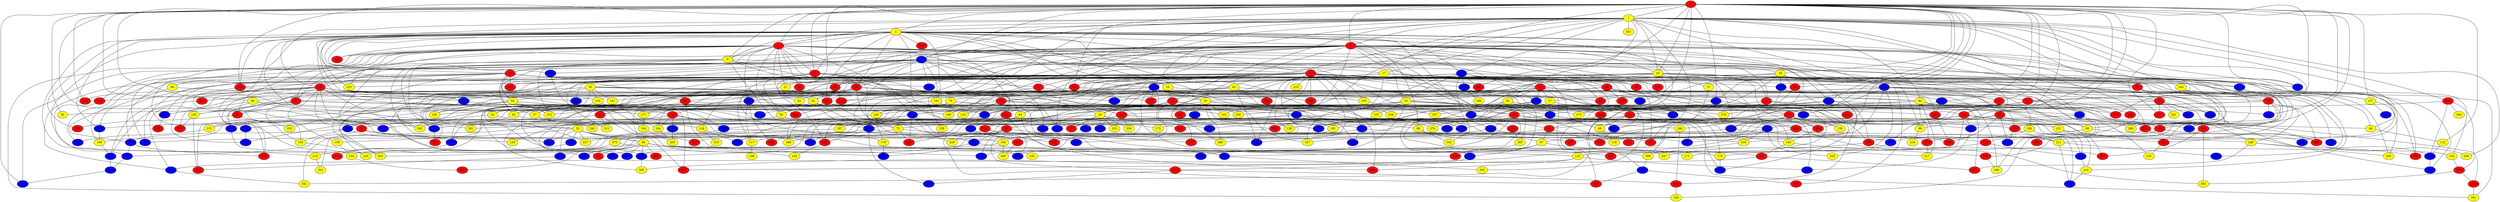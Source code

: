 graph {
0 [style = filled fillcolor = red];
1 [style = filled fillcolor = yellow];
2 [style = filled fillcolor = yellow];
3 [style = filled fillcolor = red];
4 [style = filled fillcolor = blue];
5 [style = filled fillcolor = red];
6 [style = filled fillcolor = blue];
7 [style = filled fillcolor = red];
8 [style = filled fillcolor = yellow];
9 [style = filled fillcolor = blue];
10 [style = filled fillcolor = yellow];
11 [style = filled fillcolor = red];
12 [style = filled fillcolor = red];
13 [style = filled fillcolor = red];
14 [style = filled fillcolor = red];
15 [style = filled fillcolor = yellow];
16 [style = filled fillcolor = red];
17 [style = filled fillcolor = yellow];
18 [style = filled fillcolor = yellow];
19 [style = filled fillcolor = red];
20 [style = filled fillcolor = yellow];
21 [style = filled fillcolor = yellow];
22 [style = filled fillcolor = red];
23 [style = filled fillcolor = red];
24 [style = filled fillcolor = blue];
25 [style = filled fillcolor = red];
26 [style = filled fillcolor = yellow];
27 [style = filled fillcolor = yellow];
28 [style = filled fillcolor = red];
29 [style = filled fillcolor = red];
30 [style = filled fillcolor = yellow];
31 [style = filled fillcolor = red];
32 [style = filled fillcolor = blue];
33 [style = filled fillcolor = yellow];
34 [style = filled fillcolor = red];
35 [style = filled fillcolor = red];
36 [style = filled fillcolor = blue];
37 [style = filled fillcolor = yellow];
38 [style = filled fillcolor = blue];
39 [style = filled fillcolor = red];
40 [style = filled fillcolor = blue];
41 [style = filled fillcolor = blue];
42 [style = filled fillcolor = yellow];
43 [style = filled fillcolor = yellow];
44 [style = filled fillcolor = yellow];
45 [style = filled fillcolor = yellow];
46 [style = filled fillcolor = yellow];
47 [style = filled fillcolor = red];
48 [style = filled fillcolor = blue];
49 [style = filled fillcolor = red];
50 [style = filled fillcolor = yellow];
51 [style = filled fillcolor = red];
52 [style = filled fillcolor = yellow];
53 [style = filled fillcolor = yellow];
54 [style = filled fillcolor = red];
55 [style = filled fillcolor = red];
56 [style = filled fillcolor = red];
57 [style = filled fillcolor = yellow];
58 [style = filled fillcolor = yellow];
59 [style = filled fillcolor = blue];
60 [style = filled fillcolor = red];
61 [style = filled fillcolor = red];
62 [style = filled fillcolor = yellow];
63 [style = filled fillcolor = red];
64 [style = filled fillcolor = yellow];
65 [style = filled fillcolor = red];
66 [style = filled fillcolor = yellow];
67 [style = filled fillcolor = yellow];
68 [style = filled fillcolor = red];
69 [style = filled fillcolor = yellow];
70 [style = filled fillcolor = red];
71 [style = filled fillcolor = red];
72 [style = filled fillcolor = yellow];
73 [style = filled fillcolor = red];
74 [style = filled fillcolor = red];
75 [style = filled fillcolor = blue];
76 [style = filled fillcolor = yellow];
77 [style = filled fillcolor = red];
78 [style = filled fillcolor = blue];
79 [style = filled fillcolor = red];
80 [style = filled fillcolor = yellow];
81 [style = filled fillcolor = blue];
82 [style = filled fillcolor = yellow];
83 [style = filled fillcolor = yellow];
84 [style = filled fillcolor = yellow];
85 [style = filled fillcolor = red];
86 [style = filled fillcolor = blue];
87 [style = filled fillcolor = blue];
88 [style = filled fillcolor = yellow];
89 [style = filled fillcolor = blue];
90 [style = filled fillcolor = yellow];
91 [style = filled fillcolor = blue];
92 [style = filled fillcolor = blue];
93 [style = filled fillcolor = blue];
94 [style = filled fillcolor = red];
95 [style = filled fillcolor = red];
96 [style = filled fillcolor = red];
97 [style = filled fillcolor = red];
98 [style = filled fillcolor = blue];
99 [style = filled fillcolor = yellow];
100 [style = filled fillcolor = blue];
101 [style = filled fillcolor = red];
102 [style = filled fillcolor = yellow];
103 [style = filled fillcolor = yellow];
104 [style = filled fillcolor = red];
105 [style = filled fillcolor = yellow];
106 [style = filled fillcolor = red];
107 [style = filled fillcolor = yellow];
108 [style = filled fillcolor = yellow];
109 [style = filled fillcolor = blue];
110 [style = filled fillcolor = blue];
111 [style = filled fillcolor = blue];
112 [style = filled fillcolor = yellow];
113 [style = filled fillcolor = blue];
114 [style = filled fillcolor = blue];
115 [style = filled fillcolor = red];
116 [style = filled fillcolor = yellow];
117 [style = filled fillcolor = yellow];
118 [style = filled fillcolor = yellow];
119 [style = filled fillcolor = red];
120 [style = filled fillcolor = red];
121 [style = filled fillcolor = yellow];
122 [style = filled fillcolor = yellow];
123 [style = filled fillcolor = red];
124 [style = filled fillcolor = yellow];
125 [style = filled fillcolor = red];
126 [style = filled fillcolor = yellow];
127 [style = filled fillcolor = blue];
128 [style = filled fillcolor = yellow];
129 [style = filled fillcolor = blue];
130 [style = filled fillcolor = blue];
131 [style = filled fillcolor = blue];
132 [style = filled fillcolor = blue];
133 [style = filled fillcolor = red];
134 [style = filled fillcolor = yellow];
135 [style = filled fillcolor = yellow];
136 [style = filled fillcolor = red];
137 [style = filled fillcolor = yellow];
138 [style = filled fillcolor = blue];
139 [style = filled fillcolor = red];
140 [style = filled fillcolor = red];
141 [style = filled fillcolor = yellow];
142 [style = filled fillcolor = red];
143 [style = filled fillcolor = blue];
144 [style = filled fillcolor = yellow];
145 [style = filled fillcolor = blue];
146 [style = filled fillcolor = red];
147 [style = filled fillcolor = blue];
148 [style = filled fillcolor = red];
149 [style = filled fillcolor = blue];
150 [style = filled fillcolor = red];
151 [style = filled fillcolor = blue];
152 [style = filled fillcolor = red];
153 [style = filled fillcolor = blue];
154 [style = filled fillcolor = yellow];
155 [style = filled fillcolor = red];
156 [style = filled fillcolor = blue];
157 [style = filled fillcolor = blue];
158 [style = filled fillcolor = yellow];
159 [style = filled fillcolor = yellow];
160 [style = filled fillcolor = blue];
161 [style = filled fillcolor = yellow];
162 [style = filled fillcolor = blue];
163 [style = filled fillcolor = yellow];
164 [style = filled fillcolor = yellow];
165 [style = filled fillcolor = yellow];
166 [style = filled fillcolor = yellow];
167 [style = filled fillcolor = blue];
168 [style = filled fillcolor = red];
169 [style = filled fillcolor = red];
170 [style = filled fillcolor = red];
171 [style = filled fillcolor = red];
172 [style = filled fillcolor = yellow];
173 [style = filled fillcolor = yellow];
174 [style = filled fillcolor = yellow];
175 [style = filled fillcolor = blue];
176 [style = filled fillcolor = red];
177 [style = filled fillcolor = yellow];
178 [style = filled fillcolor = yellow];
179 [style = filled fillcolor = blue];
180 [style = filled fillcolor = yellow];
181 [style = filled fillcolor = blue];
182 [style = filled fillcolor = yellow];
183 [style = filled fillcolor = blue];
184 [style = filled fillcolor = red];
185 [style = filled fillcolor = blue];
186 [style = filled fillcolor = blue];
187 [style = filled fillcolor = yellow];
188 [style = filled fillcolor = yellow];
189 [style = filled fillcolor = red];
190 [style = filled fillcolor = yellow];
191 [style = filled fillcolor = yellow];
192 [style = filled fillcolor = yellow];
193 [style = filled fillcolor = red];
194 [style = filled fillcolor = yellow];
195 [style = filled fillcolor = yellow];
196 [style = filled fillcolor = blue];
197 [style = filled fillcolor = red];
198 [style = filled fillcolor = yellow];
199 [style = filled fillcolor = blue];
200 [style = filled fillcolor = blue];
201 [style = filled fillcolor = blue];
202 [style = filled fillcolor = blue];
203 [style = filled fillcolor = yellow];
204 [style = filled fillcolor = yellow];
205 [style = filled fillcolor = red];
206 [style = filled fillcolor = blue];
207 [style = filled fillcolor = red];
208 [style = filled fillcolor = red];
209 [style = filled fillcolor = blue];
210 [style = filled fillcolor = yellow];
211 [style = filled fillcolor = yellow];
212 [style = filled fillcolor = blue];
213 [style = filled fillcolor = yellow];
214 [style = filled fillcolor = red];
215 [style = filled fillcolor = yellow];
216 [style = filled fillcolor = yellow];
217 [style = filled fillcolor = yellow];
218 [style = filled fillcolor = yellow];
219 [style = filled fillcolor = blue];
220 [style = filled fillcolor = red];
221 [style = filled fillcolor = red];
222 [style = filled fillcolor = red];
223 [style = filled fillcolor = yellow];
224 [style = filled fillcolor = blue];
225 [style = filled fillcolor = yellow];
226 [style = filled fillcolor = red];
227 [style = filled fillcolor = red];
228 [style = filled fillcolor = yellow];
229 [style = filled fillcolor = blue];
230 [style = filled fillcolor = red];
231 [style = filled fillcolor = red];
232 [style = filled fillcolor = yellow];
233 [style = filled fillcolor = blue];
234 [style = filled fillcolor = red];
235 [style = filled fillcolor = blue];
236 [style = filled fillcolor = yellow];
237 [style = filled fillcolor = yellow];
238 [style = filled fillcolor = blue];
239 [style = filled fillcolor = red];
240 [style = filled fillcolor = blue];
241 [style = filled fillcolor = yellow];
242 [style = filled fillcolor = yellow];
243 [style = filled fillcolor = blue];
244 [style = filled fillcolor = yellow];
245 [style = filled fillcolor = yellow];
246 [style = filled fillcolor = yellow];
247 [style = filled fillcolor = red];
248 [style = filled fillcolor = yellow];
249 [style = filled fillcolor = blue];
250 [style = filled fillcolor = red];
251 [style = filled fillcolor = blue];
252 [style = filled fillcolor = blue];
253 [style = filled fillcolor = blue];
254 [style = filled fillcolor = blue];
255 [style = filled fillcolor = red];
256 [style = filled fillcolor = yellow];
257 [style = filled fillcolor = red];
258 [style = filled fillcolor = blue];
259 [style = filled fillcolor = red];
260 [style = filled fillcolor = blue];
261 [style = filled fillcolor = yellow];
262 [style = filled fillcolor = red];
263 [style = filled fillcolor = red];
264 [style = filled fillcolor = blue];
265 [style = filled fillcolor = yellow];
266 [style = filled fillcolor = red];
267 [style = filled fillcolor = red];
268 [style = filled fillcolor = blue];
269 [style = filled fillcolor = red];
270 [style = filled fillcolor = blue];
271 [style = filled fillcolor = blue];
272 [style = filled fillcolor = red];
273 [style = filled fillcolor = yellow];
274 [style = filled fillcolor = blue];
275 [style = filled fillcolor = yellow];
276 [style = filled fillcolor = yellow];
277 [style = filled fillcolor = blue];
278 [style = filled fillcolor = yellow];
279 [style = filled fillcolor = red];
280 [style = filled fillcolor = yellow];
281 [style = filled fillcolor = yellow];
282 [style = filled fillcolor = blue];
283 [style = filled fillcolor = red];
284 [style = filled fillcolor = blue];
285 [style = filled fillcolor = blue];
286 [style = filled fillcolor = yellow];
287 [style = filled fillcolor = blue];
288 [style = filled fillcolor = blue];
289 [style = filled fillcolor = red];
290 [style = filled fillcolor = blue];
291 [style = filled fillcolor = blue];
292 [style = filled fillcolor = yellow];
293 [style = filled fillcolor = red];
294 [style = filled fillcolor = blue];
295 [style = filled fillcolor = yellow];
296 [style = filled fillcolor = yellow];
297 [style = filled fillcolor = red];
298 [style = filled fillcolor = blue];
299 [style = filled fillcolor = red];
300 [style = filled fillcolor = yellow];
301 [style = filled fillcolor = red];
302 [style = filled fillcolor = red];
303 [style = filled fillcolor = yellow];
304 [style = filled fillcolor = blue];
305 [style = filled fillcolor = yellow];
306 [style = filled fillcolor = red];
307 [style = filled fillcolor = blue];
308 [style = filled fillcolor = yellow];
309 [style = filled fillcolor = yellow];
310 [style = filled fillcolor = blue];
311 [style = filled fillcolor = red];
312 [style = filled fillcolor = yellow];
313 [style = filled fillcolor = blue];
314 [style = filled fillcolor = red];
315 [style = filled fillcolor = yellow];
316 [style = filled fillcolor = yellow];
317 [style = filled fillcolor = yellow];
318 [style = filled fillcolor = red];
319 [style = filled fillcolor = yellow];
320 [style = filled fillcolor = blue];
321 [style = filled fillcolor = blue];
322 [style = filled fillcolor = yellow];
323 [style = filled fillcolor = yellow];
324 [style = filled fillcolor = red];
325 [style = filled fillcolor = yellow];
326 [style = filled fillcolor = blue];
327 [style = filled fillcolor = blue];
328 [style = filled fillcolor = red];
329 [style = filled fillcolor = yellow];
330 [style = filled fillcolor = blue];
331 [style = filled fillcolor = red];
332 [style = filled fillcolor = yellow];
333 [style = filled fillcolor = red];
334 [style = filled fillcolor = red];
335 [style = filled fillcolor = yellow];
336 [style = filled fillcolor = yellow];
337 [style = filled fillcolor = red];
338 [style = filled fillcolor = red];
339 [style = filled fillcolor = red];
340 [style = filled fillcolor = red];
341 [style = filled fillcolor = yellow];
342 [style = filled fillcolor = yellow];
343 [style = filled fillcolor = blue];
344 [style = filled fillcolor = blue];
345 [style = filled fillcolor = yellow];
346 [style = filled fillcolor = yellow];
347 [style = filled fillcolor = yellow];
348 [style = filled fillcolor = blue];
349 [style = filled fillcolor = red];
350 [style = filled fillcolor = red];
351 [style = filled fillcolor = blue];
352 [style = filled fillcolor = yellow];
353 [style = filled fillcolor = red];
354 [style = filled fillcolor = red];
355 [style = filled fillcolor = red];
356 [style = filled fillcolor = blue];
357 [style = filled fillcolor = yellow];
0 -- 147;
0 -- 7;
0 -- 8;
0 -- 10;
0 -- 11;
0 -- 18;
0 -- 24;
0 -- 25;
0 -- 27;
0 -- 29;
0 -- 35;
0 -- 50;
0 -- 52;
0 -- 65;
0 -- 71;
0 -- 77;
0 -- 80;
0 -- 4;
0 -- 3;
0 -- 2;
0 -- 1;
0 -- 83;
0 -- 91;
0 -- 101;
0 -- 104;
0 -- 106;
0 -- 112;
0 -- 115;
0 -- 130;
0 -- 136;
0 -- 137;
0 -- 153;
0 -- 168;
0 -- 192;
0 -- 207;
0 -- 229;
0 -- 320;
0 -- 344;
1 -- 2;
1 -- 3;
1 -- 4;
1 -- 5;
1 -- 6;
1 -- 7;
1 -- 9;
1 -- 10;
1 -- 17;
1 -- 22;
1 -- 23;
1 -- 24;
1 -- 32;
1 -- 43;
1 -- 56;
1 -- 58;
1 -- 71;
1 -- 75;
1 -- 82;
1 -- 111;
1 -- 116;
1 -- 120;
1 -- 125;
1 -- 146;
1 -- 177;
1 -- 238;
1 -- 261;
1 -- 279;
1 -- 287;
1 -- 291;
1 -- 329;
1 -- 336;
2 -- 3;
2 -- 5;
2 -- 6;
2 -- 7;
2 -- 8;
2 -- 9;
2 -- 11;
2 -- 12;
2 -- 15;
2 -- 16;
2 -- 19;
2 -- 39;
2 -- 43;
2 -- 59;
2 -- 60;
2 -- 64;
2 -- 68;
2 -- 88;
2 -- 96;
2 -- 149;
2 -- 156;
2 -- 161;
2 -- 167;
2 -- 168;
2 -- 183;
2 -- 213;
2 -- 223;
2 -- 231;
2 -- 239;
2 -- 243;
2 -- 250;
2 -- 293;
2 -- 299;
2 -- 317;
3 -- 4;
3 -- 10;
3 -- 14;
3 -- 16;
3 -- 19;
3 -- 28;
3 -- 33;
3 -- 36;
3 -- 45;
3 -- 46;
3 -- 49;
3 -- 51;
3 -- 63;
3 -- 64;
3 -- 65;
3 -- 66;
3 -- 70;
3 -- 90;
3 -- 95;
3 -- 99;
3 -- 135;
3 -- 145;
3 -- 155;
3 -- 162;
3 -- 178;
3 -- 211;
3 -- 214;
3 -- 245;
3 -- 265;
3 -- 271;
3 -- 282;
3 -- 301;
3 -- 315;
4 -- 5;
4 -- 14;
4 -- 17;
4 -- 19;
4 -- 31;
4 -- 34;
4 -- 41;
4 -- 52;
4 -- 62;
4 -- 100;
4 -- 113;
4 -- 123;
4 -- 125;
4 -- 131;
4 -- 132;
4 -- 149;
4 -- 158;
4 -- 171;
4 -- 185;
4 -- 282;
4 -- 312;
5 -- 6;
5 -- 13;
5 -- 23;
5 -- 24;
5 -- 28;
5 -- 32;
5 -- 36;
5 -- 44;
5 -- 49;
5 -- 57;
5 -- 65;
5 -- 69;
5 -- 81;
5 -- 84;
5 -- 86;
5 -- 87;
5 -- 97;
5 -- 101;
5 -- 103;
5 -- 104;
5 -- 111;
5 -- 117;
5 -- 118;
5 -- 128;
5 -- 129;
5 -- 140;
5 -- 148;
5 -- 167;
5 -- 175;
5 -- 188;
5 -- 190;
5 -- 210;
5 -- 219;
5 -- 221;
5 -- 223;
5 -- 227;
5 -- 244;
5 -- 252;
5 -- 286;
5 -- 298;
5 -- 303;
5 -- 345;
6 -- 20;
6 -- 26;
6 -- 35;
6 -- 40;
6 -- 47;
6 -- 56;
6 -- 82;
6 -- 126;
6 -- 148;
6 -- 153;
6 -- 171;
6 -- 183;
6 -- 230;
6 -- 289;
6 -- 309;
6 -- 348;
7 -- 8;
7 -- 11;
7 -- 12;
7 -- 18;
7 -- 21;
7 -- 34;
7 -- 40;
7 -- 44;
7 -- 45;
7 -- 47;
7 -- 48;
7 -- 72;
7 -- 83;
7 -- 89;
7 -- 119;
7 -- 133;
7 -- 147;
7 -- 179;
7 -- 223;
7 -- 234;
7 -- 238;
7 -- 239;
7 -- 251;
7 -- 253;
7 -- 273;
7 -- 329;
7 -- 333;
8 -- 12;
8 -- 47;
8 -- 84;
8 -- 86;
8 -- 100;
8 -- 137;
8 -- 259;
8 -- 344;
9 -- 13;
9 -- 25;
9 -- 33;
9 -- 54;
9 -- 85;
9 -- 101;
9 -- 113;
9 -- 219;
9 -- 317;
9 -- 342;
10 -- 13;
10 -- 14;
10 -- 21;
10 -- 31;
10 -- 37;
10 -- 74;
10 -- 79;
10 -- 81;
10 -- 93;
10 -- 96;
10 -- 98;
10 -- 168;
10 -- 169;
10 -- 171;
10 -- 214;
10 -- 274;
10 -- 321;
10 -- 333;
10 -- 343;
10 -- 349;
10 -- 357;
11 -- 26;
11 -- 30;
11 -- 46;
11 -- 51;
11 -- 56;
11 -- 165;
11 -- 179;
11 -- 266;
11 -- 318;
11 -- 348;
12 -- 15;
12 -- 49;
12 -- 57;
12 -- 102;
12 -- 131;
12 -- 154;
12 -- 181;
12 -- 220;
12 -- 221;
12 -- 254;
12 -- 282;
12 -- 299;
12 -- 303;
12 -- 316;
13 -- 25;
13 -- 27;
13 -- 33;
13 -- 36;
13 -- 58;
13 -- 68;
13 -- 126;
13 -- 222;
13 -- 232;
13 -- 288;
13 -- 301;
13 -- 328;
14 -- 68;
14 -- 94;
14 -- 214;
15 -- 20;
15 -- 23;
15 -- 90;
15 -- 188;
15 -- 335;
15 -- 346;
16 -- 38;
16 -- 40;
16 -- 42;
16 -- 45;
16 -- 53;
16 -- 80;
16 -- 160;
16 -- 172;
16 -- 225;
16 -- 240;
16 -- 274;
17 -- 21;
17 -- 38;
17 -- 106;
17 -- 139;
17 -- 155;
17 -- 164;
17 -- 244;
18 -- 20;
18 -- 22;
18 -- 29;
18 -- 34;
18 -- 42;
18 -- 75;
18 -- 87;
18 -- 91;
18 -- 236;
18 -- 288;
18 -- 346;
19 -- 27;
19 -- 55;
19 -- 67;
19 -- 77;
19 -- 103;
19 -- 108;
19 -- 110;
19 -- 115;
19 -- 119;
19 -- 139;
19 -- 235;
19 -- 251;
19 -- 337;
19 -- 345;
19 -- 354;
20 -- 38;
20 -- 48;
20 -- 128;
20 -- 192;
20 -- 267;
20 -- 283;
20 -- 286;
20 -- 307;
21 -- 66;
22 -- 39;
22 -- 85;
22 -- 133;
22 -- 184;
22 -- 280;
23 -- 26;
23 -- 63;
23 -- 84;
23 -- 97;
23 -- 157;
23 -- 180;
23 -- 227;
23 -- 236;
23 -- 258;
23 -- 289;
25 -- 35;
25 -- 166;
25 -- 237;
26 -- 72;
26 -- 73;
26 -- 204;
26 -- 224;
26 -- 258;
26 -- 274;
26 -- 277;
26 -- 323;
27 -- 41;
27 -- 220;
27 -- 228;
28 -- 74;
28 -- 82;
28 -- 91;
28 -- 148;
28 -- 161;
28 -- 193;
28 -- 208;
28 -- 231;
29 -- 41;
29 -- 324;
30 -- 42;
30 -- 54;
30 -- 64;
30 -- 71;
30 -- 102;
30 -- 141;
30 -- 195;
30 -- 254;
30 -- 331;
31 -- 48;
31 -- 67;
31 -- 248;
31 -- 269;
32 -- 39;
32 -- 61;
32 -- 63;
32 -- 70;
32 -- 102;
32 -- 109;
32 -- 173;
32 -- 199;
32 -- 218;
32 -- 240;
32 -- 326;
33 -- 62;
33 -- 75;
33 -- 92;
33 -- 107;
33 -- 110;
33 -- 116;
33 -- 123;
33 -- 130;
33 -- 224;
33 -- 242;
33 -- 273;
33 -- 284;
33 -- 285;
34 -- 134;
35 -- 46;
35 -- 52;
35 -- 121;
35 -- 122;
35 -- 128;
35 -- 140;
35 -- 156;
35 -- 318;
36 -- 73;
36 -- 209;
36 -- 256;
36 -- 356;
37 -- 193;
38 -- 78;
38 -- 88;
38 -- 96;
38 -- 191;
38 -- 209;
38 -- 238;
38 -- 246;
38 -- 278;
39 -- 60;
39 -- 109;
39 -- 140;
39 -- 207;
39 -- 241;
39 -- 294;
40 -- 53;
40 -- 61;
40 -- 110;
40 -- 117;
40 -- 215;
40 -- 350;
41 -- 175;
41 -- 217;
41 -- 301;
41 -- 356;
42 -- 50;
42 -- 57;
42 -- 190;
42 -- 206;
42 -- 285;
42 -- 302;
43 -- 54;
43 -- 129;
43 -- 143;
43 -- 160;
43 -- 260;
43 -- 341;
43 -- 353;
44 -- 180;
44 -- 183;
46 -- 112;
47 -- 55;
47 -- 79;
47 -- 105;
47 -- 114;
47 -- 136;
47 -- 144;
47 -- 159;
47 -- 308;
48 -- 132;
48 -- 226;
48 -- 228;
48 -- 268;
48 -- 332;
49 -- 92;
51 -- 76;
51 -- 85;
52 -- 66;
52 -- 108;
52 -- 178;
52 -- 196;
52 -- 233;
52 -- 237;
52 -- 243;
52 -- 314;
53 -- 237;
53 -- 345;
54 -- 116;
54 -- 157;
54 -- 190;
54 -- 192;
54 -- 226;
54 -- 243;
55 -- 105;
55 -- 293;
55 -- 335;
56 -- 62;
56 -- 98;
56 -- 177;
56 -- 200;
57 -- 81;
57 -- 242;
57 -- 312;
58 -- 59;
58 -- 127;
58 -- 176;
58 -- 195;
58 -- 263;
58 -- 278;
59 -- 60;
59 -- 136;
59 -- 150;
59 -- 187;
59 -- 281;
60 -- 67;
60 -- 129;
60 -- 339;
61 -- 69;
61 -- 163;
61 -- 172;
61 -- 174;
61 -- 257;
61 -- 332;
61 -- 341;
62 -- 77;
62 -- 134;
63 -- 90;
63 -- 157;
63 -- 182;
63 -- 185;
63 -- 186;
63 -- 225;
63 -- 264;
64 -- 72;
64 -- 73;
64 -- 78;
64 -- 145;
64 -- 195;
64 -- 315;
64 -- 355;
65 -- 141;
65 -- 292;
66 -- 93;
66 -- 94;
66 -- 122;
66 -- 135;
66 -- 182;
66 -- 206;
66 -- 240;
66 -- 259;
66 -- 264;
66 -- 303;
66 -- 310;
67 -- 127;
67 -- 173;
67 -- 176;
68 -- 83;
68 -- 143;
68 -- 304;
69 -- 118;
69 -- 218;
70 -- 74;
70 -- 98;
70 -- 152;
70 -- 229;
70 -- 248;
70 -- 252;
71 -- 120;
71 -- 189;
71 -- 233;
71 -- 276;
71 -- 279;
72 -- 211;
72 -- 226;
72 -- 310;
74 -- 100;
74 -- 104;
74 -- 118;
74 -- 126;
74 -- 156;
74 -- 162;
74 -- 252;
74 -- 297;
74 -- 338;
75 -- 106;
75 -- 167;
75 -- 280;
76 -- 177;
76 -- 245;
76 -- 256;
76 -- 276;
76 -- 305;
77 -- 124;
77 -- 151;
77 -- 174;
78 -- 105;
78 -- 131;
78 -- 143;
79 -- 114;
79 -- 145;
79 -- 164;
79 -- 202;
79 -- 212;
80 -- 92;
80 -- 159;
80 -- 181;
80 -- 281;
81 -- 117;
81 -- 260;
81 -- 311;
82 -- 86;
82 -- 169;
82 -- 170;
82 -- 217;
82 -- 272;
82 -- 273;
82 -- 321;
83 -- 113;
83 -- 142;
84 -- 93;
84 -- 142;
84 -- 212;
86 -- 89;
86 -- 124;
86 -- 328;
87 -- 95;
87 -- 246;
88 -- 297;
88 -- 320;
88 -- 342;
89 -- 228;
89 -- 271;
90 -- 291;
90 -- 299;
91 -- 121;
91 -- 245;
91 -- 339;
92 -- 163;
92 -- 308;
93 -- 292;
95 -- 99;
95 -- 191;
95 -- 201;
95 -- 306;
95 -- 343;
96 -- 200;
96 -- 227;
96 -- 233;
96 -- 264;
96 -- 350;
97 -- 215;
97 -- 312;
97 -- 337;
98 -- 218;
98 -- 262;
98 -- 305;
98 -- 325;
99 -- 216;
100 -- 120;
100 -- 179;
100 -- 262;
100 -- 351;
102 -- 164;
102 -- 327;
103 -- 107;
103 -- 357;
104 -- 163;
105 -- 225;
106 -- 170;
106 -- 199;
107 -- 175;
108 -- 154;
111 -- 137;
112 -- 249;
113 -- 247;
114 -- 310;
116 -- 158;
117 -- 198;
119 -- 151;
120 -- 144;
121 -- 133;
121 -- 316;
122 -- 266;
122 -- 284;
122 -- 337;
123 -- 169;
123 -- 187;
123 -- 204;
123 -- 249;
123 -- 251;
123 -- 323;
125 -- 142;
125 -- 266;
125 -- 322;
127 -- 230;
130 -- 201;
130 -- 311;
131 -- 139;
131 -- 151;
132 -- 327;
133 -- 232;
134 -- 270;
134 -- 319;
135 -- 255;
136 -- 306;
136 -- 317;
136 -- 352;
137 -- 138;
137 -- 295;
140 -- 165;
140 -- 334;
140 -- 352;
142 -- 152;
142 -- 170;
142 -- 270;
142 -- 314;
143 -- 231;
145 -- 154;
145 -- 186;
146 -- 249;
146 -- 255;
146 -- 300;
146 -- 315;
147 -- 186;
147 -- 197;
147 -- 279;
147 -- 283;
149 -- 194;
150 -- 265;
151 -- 290;
152 -- 174;
152 -- 201;
153 -- 220;
153 -- 334;
153 -- 347;
154 -- 257;
156 -- 284;
159 -- 331;
159 -- 355;
161 -- 176;
161 -- 298;
162 -- 188;
162 -- 248;
163 -- 184;
163 -- 197;
164 -- 203;
165 -- 298;
165 -- 309;
166 -- 320;
166 -- 330;
167 -- 180;
168 -- 327;
168 -- 348;
169 -- 211;
169 -- 343;
170 -- 217;
174 -- 356;
177 -- 194;
178 -- 200;
180 -- 235;
181 -- 205;
183 -- 229;
183 -- 242;
183 -- 247;
184 -- 346;
185 -- 193;
185 -- 286;
187 -- 275;
191 -- 212;
194 -- 203;
196 -- 213;
197 -- 254;
197 -- 272;
201 -- 316;
202 -- 203;
207 -- 234;
211 -- 326;
211 -- 330;
213 -- 322;
214 -- 354;
215 -- 253;
218 -- 308;
219 -- 287;
219 -- 296;
220 -- 306;
222 -- 235;
230 -- 324;
230 -- 351;
233 -- 259;
233 -- 338;
234 -- 289;
234 -- 340;
235 -- 290;
240 -- 305;
244 -- 295;
245 -- 270;
246 -- 324;
248 -- 272;
248 -- 295;
248 -- 333;
249 -- 321;
254 -- 332;
255 -- 263;
255 -- 352;
263 -- 341;
265 -- 268;
275 -- 277;
275 -- 285;
277 -- 355;
283 -- 287;
283 -- 304;
283 -- 313;
287 -- 339;
289 -- 336;
290 -- 344;
299 -- 334;
299 -- 347;
301 -- 302;
302 -- 309;
308 -- 313;
313 -- 328;
313 -- 349;
316 -- 330;
320 -- 325;
324 -- 329;
}
